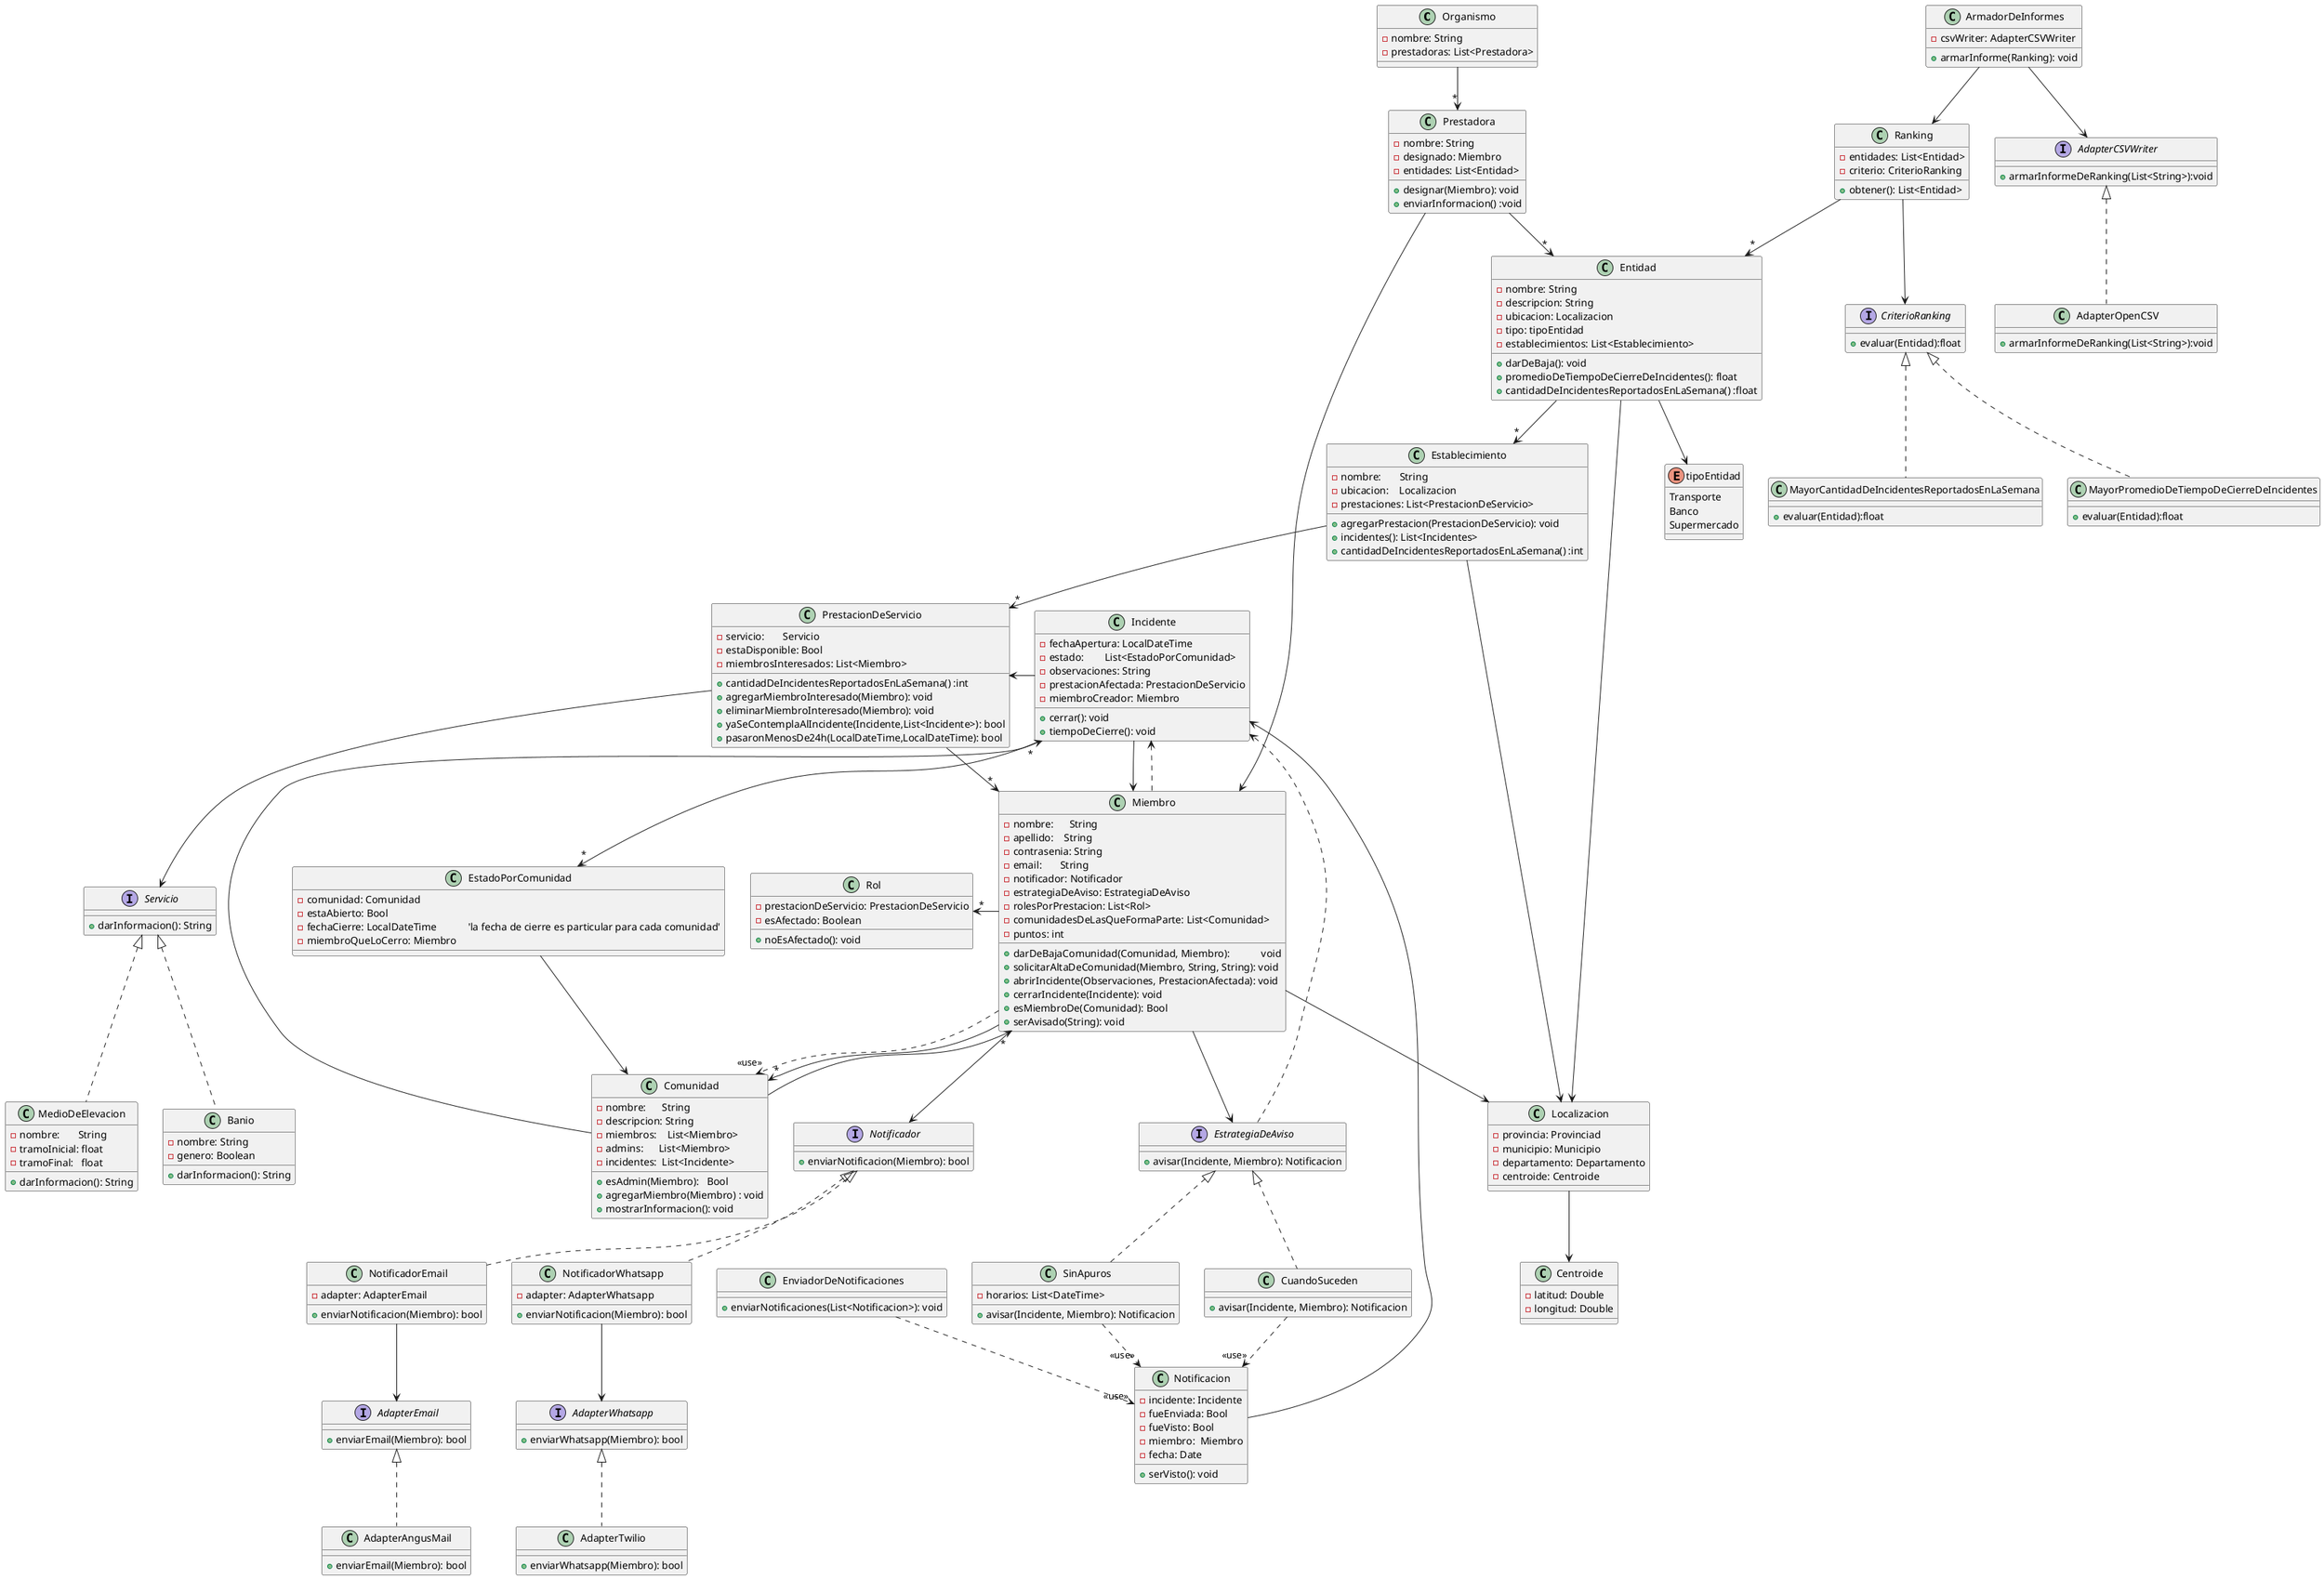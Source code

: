 Dudas:

- ¿Por qué Incidente tiene que conocer a Miembro? 
- ¿abrirIncidente debería hacer new Incidente() o eso se hace 
de alguna manera en la capa de controladores?
- ¿Todas las instanciaciones se hacen en la capa de controladores?
- Por qué nos habías mencionado esto?: "Revisar como entiende la comunidad si el incidente es de interés o no"
El enunciado dice: "Cualquier servicio que presente un incidente en la 
entidad prevista se considera de interés para la persona. Este interés es 
único por persona y no varía según su afiliación a una u otra comunidad"

Para las notificaciones Sin Apuros, implementamos una clase (llamada Notificacion) donde tenes el incidente, el miembro al cual se debe enviar y si fue enviada o no
Entonces cada vez que se abra un incidente (por ejemplo), se va a instanciar una de estas por cada miembro al que se deba enviar, y despues
se nos ocurrio que esto debe persistir en algun lado para que despues un cron task agarre todas las notificaciones y arme un resumen

class Notificacion {
    - incidente: Incidente
    - fueEnviada: Bool
    - miembro:  Miembro
}

La idea de guardar las notificaciones es que sepamos quienes son los miembros que estan pendientes de enviarles notificacion, para que el Cron les envie a ellos las notificaciones
y no a quienes ya les fue enviada.
Nuestra duda era como dejar plasmado a nivel diagrama de clases que guardamos las notificiaciones para que despues sean usadas por el cron task.



@startuml

''''''''''''''''''''''''
'' Servicios Públicos ''
''''''''''''''''''''''''

'Empresa u organismo de control'
class Organismo {
    - nombre: String
    - prestadoras: List<Prestadora>
}
Organismo -->"*" Prestadora

class Prestadora {
    - nombre: String
    - designado: Miembro
    - entidades: List<Entidad>

    + designar(Miembro): void
    + enviarInformacion() :void
}
Prestadora --> Miembro
Prestadora -->"*" Entidad

class Localizacion {
    - provincia: Provinciad
    - municipio: Municipio
    - departamento: Departamento
    - centroide: Centroide
}

Localizacion --> Centroide

class Centroide {
    - latitud: Double
    - longitud: Double
}

class Entidad {
    - nombre: String
    - descripcion: String
    - ubicacion: Localizacion
    - tipo: tipoEntidad
    - establecimientos: List<Establecimiento>

    + darDeBaja(): void
    + promedioDeTiempoDeCierreDeIncidentes(): float
    + cantidadDeIncidentesReportadosEnLaSemana() :float
}
Entidad -d->"*" Establecimiento
Entidad --> tipoEntidad
Entidad -d-> Localizacion

enum tipoEntidad {
    Transporte
    Banco
    Supermercado
}

'Fijarse si la estación debe conocer a las líneas a las que pertenece'
class Establecimiento {
    - nombre:       String
    - ubicacion:    Localizacion
    - prestaciones: List<PrestacionDeServicio>

    + agregarPrestacion(PrestacionDeServicio): void
    + incidentes(): List<Incidentes>
    + cantidadDeIncidentesReportadosEnLaSemana() :int
}
Establecimiento -d->"*" PrestacionDeServicio
Establecimiento --> Localizacion

'''''''''''''''
'' Servicios ''
'''''''''''''''

Interface Servicio {
    + darInformacion(): String
}

class Banio implements Servicio {
    - nombre: String
    - genero: Boolean
    + darInformacion(): String
}

class MedioDeElevacion implements Servicio {
    - nombre:       String
    - tramoInicial: float
    - tramoFinal:   float
    + darInformacion(): String
}

class PrestacionDeServicio {
    - servicio:       Servicio
    - estaDisponible: Bool
    - miembrosInteresados: List<Miembro>
    
    + cantidadDeIncidentesReportadosEnLaSemana() :int
    + agregarMiembroInteresado(Miembro): void
    + eliminarMiembroInteresado(Miembro): void
    + yaSeContemplaAlIncidente(Incidente,List<Incidente>): bool
    + pasaronMenosDe24h(LocalDateTime,LocalDateTime): bool
}
PrestacionDeServicio -d-> Servicio
PrestacionDeServicio -u->"*" Miembro

'''''''''''''''
'' Usuarios  ''
'''''''''''''''

class Miembro {
    - nombre:      String
    - apellido:    String
    - contrasenia: String
    - email:       String
    - notificador: Notificador
    - estrategiaDeAviso: EstrategiaDeAviso
    - rolesPorPrestacion: List<Rol>
    - comunidadesDeLasQueFormaParte: List<Comunidad>
    - puntos: int

    + darDeBajaComunidad(Comunidad, Miembro):            void
    + solicitarAltaDeComunidad(Miembro, String, String): void /'nombre y descripción'/
    + abrirIncidente(Observaciones, PrestacionAfectada): void
    + cerrarIncidente(Incidente): void
    + esMiembroDe(Comunidad): Bool
    + serAvisado(String): void
}
Miembro .r.>"<<use>>" Comunidad
Miembro --> Notificador
Miembro --> EstrategiaDeAviso
Miembro -l->"*" Rol
Miembro -->"*" Comunidad
Miembro ..> Incidente
Miembro --> Localizacion

/'
method abrirIncidente(Incidente incidente) {
    comunidades = incidente.miembrocreador.comunidades;
    for comunidad in comunidades:
        for miembro in comunidad.miembros:
            miembro.serAvisado(incidente);
            //miembro.estrategia.avisar(miembro,"se creo un incidente")
    
    return incidente;
}


method serAvisado(Incidente incidente) {
    this.estrategia.avisar(incidente, self)
}

EstrategiaDeAviso:
CuandoSuceden:
method avisar(Incidente incidente, Miembro miembro) {
    mensaje = this.resumen(incidente);
    logica de avisar (miembro, mensaje);
}

SinApuros:
method avisar(Incidente incidente, Miembro miembro) {
    List<Incidente> incidentes = obtenerIncidentes();

    mensaje = this.resumen(incidentes);
    logica de avisar (miembro, mensaje);
}


method resumen()
'/


class Notificacion {
    - incidente: Incidente
    - fueEnviada: Bool
    - fueVisto: Bool
    - miembro:  Miembro
    - fecha: Date

    + serVisto(): void
}
Notificacion --> Incidente

Interface EstrategiaDeAviso {
    + avisar(Incidente, Miembro): Notificacion
}
EstrategiaDeAviso ..> Incidente

class CuandoSuceden implements EstrategiaDeAviso{
    + avisar(Incidente, Miembro): Notificacion
}
CuandoSuceden ..>"<<use>>" Notificacion 

class SinApuros implements EstrategiaDeAviso{
    - horarios: List<DateTime>
    + avisar(Incidente, Miembro): Notificacion
}
SinApuros ..> "<<use>>" Notificacion 

class EnviadorDeNotificaciones{
    + enviarNotificaciones(List<Notificacion>): void
}
EnviadorDeNotificaciones ..>"<<use>>" Notificacion



class Rol {
    - prestacionDeServicio: PrestacionDeServicio
    - esAfectado: Boolean

    + noEsAfectado(): void
}


class Comunidad {
    - nombre:      String
    - descripcion: String
    - miembros:    List<Miembro>
    - admins:      List<Miembro>
    - incidentes:  List<Incidente>

    + esAdmin(Miembro):   Bool
    + agregarMiembro(Miembro) : void
    + mostrarInformacion(): void
}
Comunidad -l->"*" Miembro
Comunidad -->"*" Incidente

''''''''''''''''
'' Incidentes ''
''''''''''''''''

class Incidente {
    - fechaApertura: LocalDateTime
    - estado:        List<EstadoPorComunidad>
    - observaciones: String
    - prestacionAfectada: PrestacionDeServicio
    - miembroCreador: Miembro

    + cerrar(): void
    + tiempoDeCierre(): void 
}
Incidente -l-> PrestacionDeServicio
Incidente --> "*" EstadoPorComunidad
Incidente --> Miembro

class EstadoPorComunidad {
    - comunidad: Comunidad
    - estaAbierto: Bool
    - fechaCierre: LocalDateTime            'la fecha de cierre es particular para cada comunidad'
    - miembroQueLoCerro: Miembro
}
EstadoPorComunidad --> Comunidad

Interface Notificador {
    + enviarNotificacion(Miembro): bool
}

class NotificadorWhatsapp implements Notificador {
    - adapter: AdapterWhatsapp
    + enviarNotificacion(Miembro): bool
}
NotificadorWhatsapp --> AdapterWhatsapp

class NotificadorEmail implements Notificador {
    - adapter: AdapterEmail
    + enviarNotificacion(Miembro): bool
}
NotificadorEmail --> AdapterEmail

Interface AdapterWhatsapp{
    + enviarWhatsapp(Miembro): bool
}

Interface AdapterEmail{
    + enviarEmail(Miembro): bool
}

class AdapterTwilio implements AdapterWhatsapp{
    + enviarWhatsapp(Miembro): bool
}

class AdapterAngusMail implements AdapterEmail{
    + enviarEmail(Miembro): bool
}

class Ranking{
    -entidades: List<Entidad>
    -criterio: CriterioRanking

    +obtener(): List<Entidad>
}
Ranking --> CriterioRanking
Ranking -->"*" Entidad

Interface CriterioRanking{
    + evaluar(Entidad):float
}

class MayorCantidadDeIncidentesReportadosEnLaSemana implements CriterioRanking{
    + evaluar(Entidad):float
}

class MayorPromedioDeTiempoDeCierreDeIncidentes implements CriterioRanking{
    + evaluar(Entidad):float
}

class ArmadorDeInformes{
    - csvWriter: AdapterCSVWriter
    + armarInforme(Ranking): void
}
ArmadorDeInformes --> Ranking
ArmadorDeInformes --> AdapterCSVWriter

Interface AdapterCSVWriter{
    + armarInformeDeRanking(List<String>):void
}

class AdapterOpenCSV implements AdapterCSVWriter{
    +armarInformeDeRanking(List<String>):void
}

@enduml

